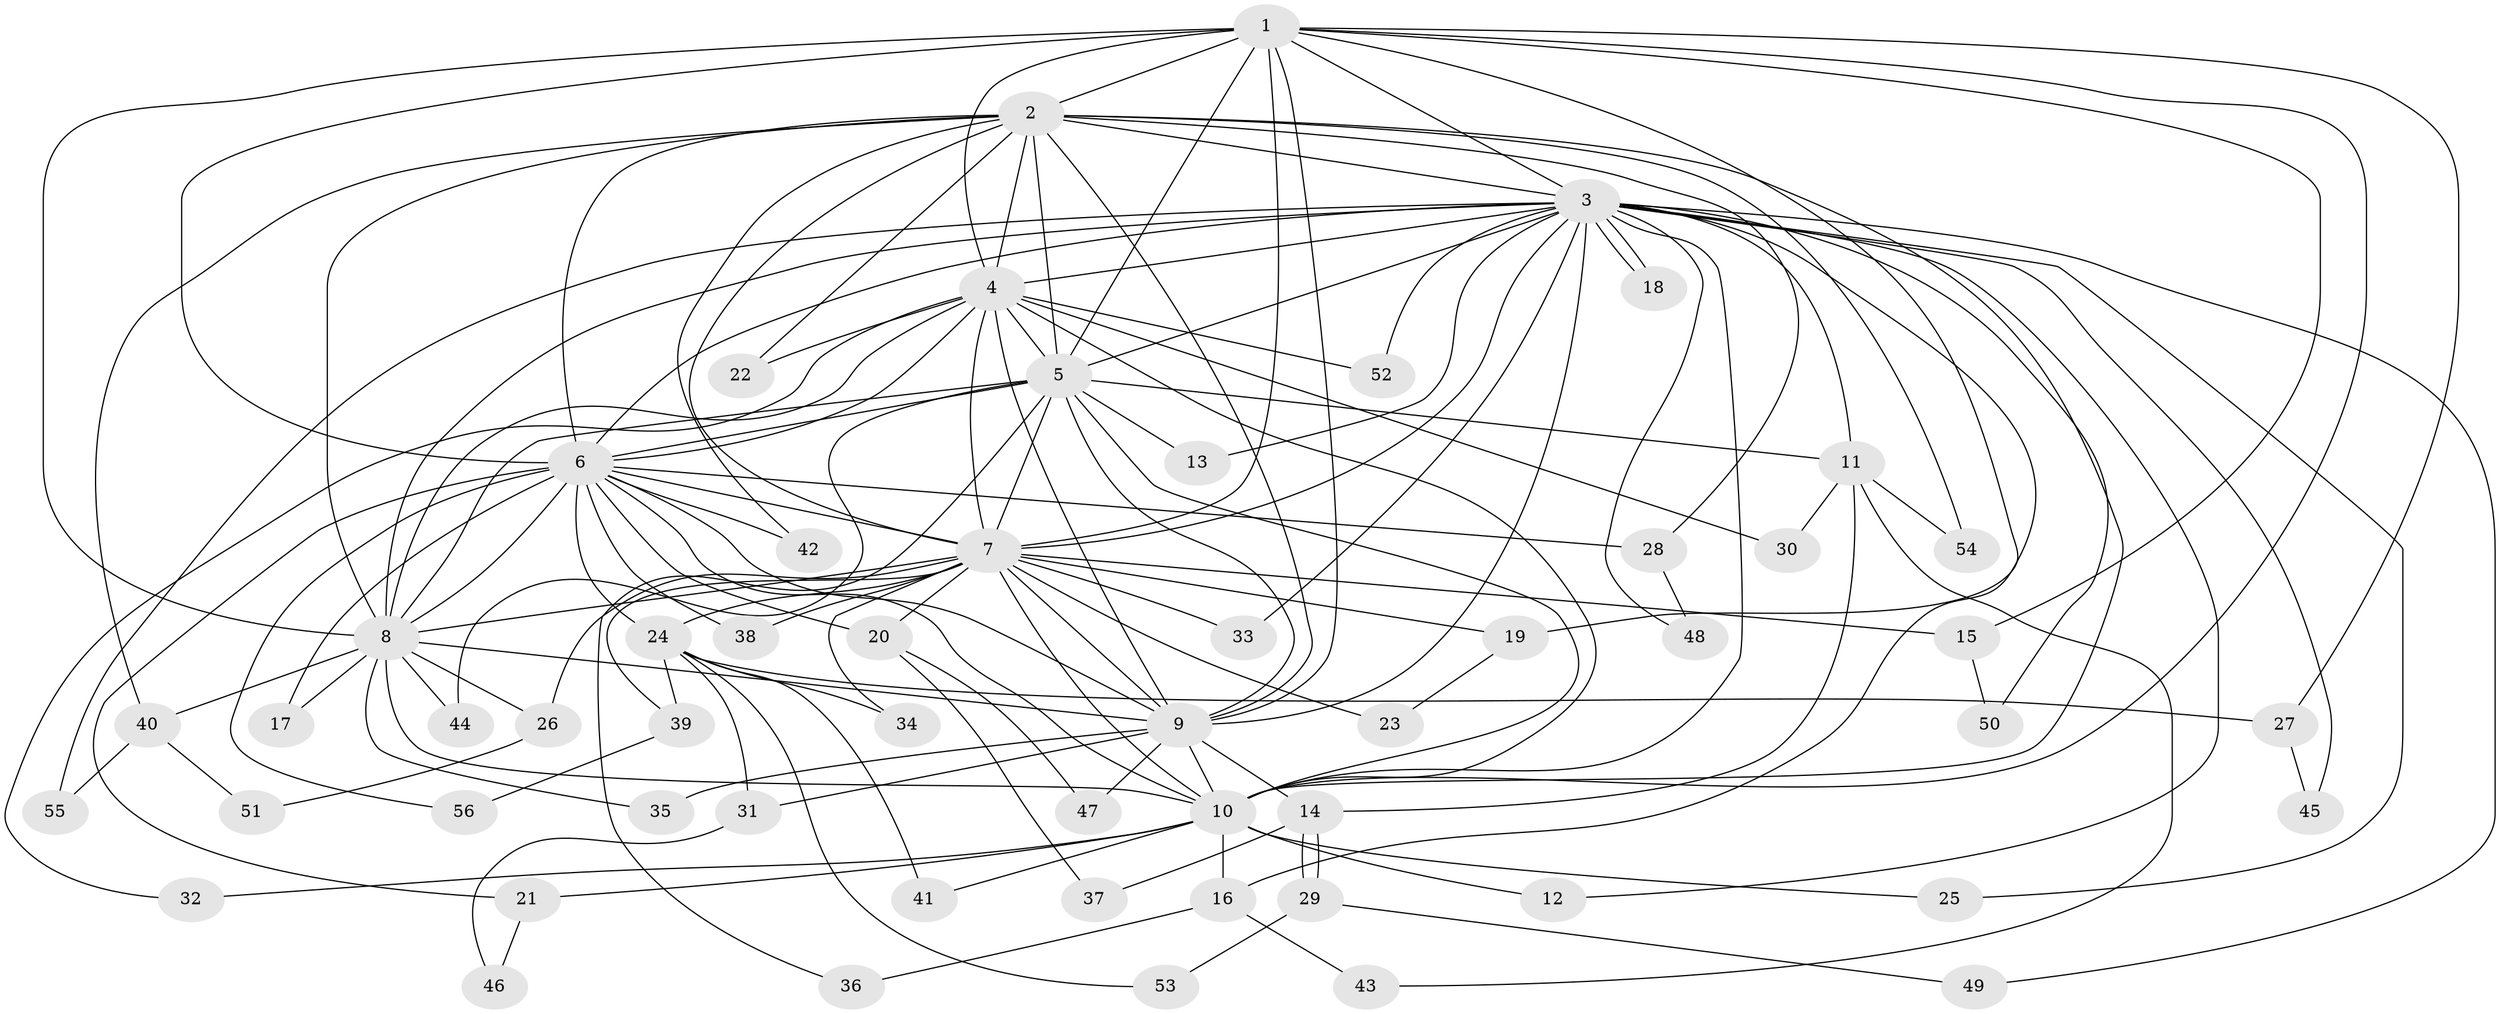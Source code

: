 // coarse degree distribution, {11: 0.029411764705882353, 13: 0.058823529411764705, 21: 0.029411764705882353, 12: 0.08823529411764706, 16: 0.029411764705882353, 15: 0.029411764705882353, 14: 0.029411764705882353, 6: 0.029411764705882353, 2: 0.35294117647058826, 5: 0.029411764705882353, 3: 0.14705882352941177, 4: 0.11764705882352941, 9: 0.029411764705882353}
// Generated by graph-tools (version 1.1) at 2025/41/03/06/25 10:41:33]
// undirected, 56 vertices, 137 edges
graph export_dot {
graph [start="1"]
  node [color=gray90,style=filled];
  1;
  2;
  3;
  4;
  5;
  6;
  7;
  8;
  9;
  10;
  11;
  12;
  13;
  14;
  15;
  16;
  17;
  18;
  19;
  20;
  21;
  22;
  23;
  24;
  25;
  26;
  27;
  28;
  29;
  30;
  31;
  32;
  33;
  34;
  35;
  36;
  37;
  38;
  39;
  40;
  41;
  42;
  43;
  44;
  45;
  46;
  47;
  48;
  49;
  50;
  51;
  52;
  53;
  54;
  55;
  56;
  1 -- 2;
  1 -- 3;
  1 -- 4;
  1 -- 5;
  1 -- 6;
  1 -- 7;
  1 -- 8;
  1 -- 9;
  1 -- 10;
  1 -- 15;
  1 -- 19;
  1 -- 27;
  2 -- 3;
  2 -- 4;
  2 -- 5;
  2 -- 6;
  2 -- 7;
  2 -- 8;
  2 -- 9;
  2 -- 10;
  2 -- 22;
  2 -- 28;
  2 -- 40;
  2 -- 42;
  2 -- 54;
  3 -- 4;
  3 -- 5;
  3 -- 6;
  3 -- 7;
  3 -- 8;
  3 -- 9;
  3 -- 10;
  3 -- 11;
  3 -- 12;
  3 -- 13;
  3 -- 16;
  3 -- 18;
  3 -- 18;
  3 -- 25;
  3 -- 33;
  3 -- 45;
  3 -- 48;
  3 -- 49;
  3 -- 50;
  3 -- 52;
  3 -- 55;
  4 -- 5;
  4 -- 6;
  4 -- 7;
  4 -- 8;
  4 -- 9;
  4 -- 10;
  4 -- 22;
  4 -- 30;
  4 -- 32;
  4 -- 52;
  5 -- 6;
  5 -- 7;
  5 -- 8;
  5 -- 9;
  5 -- 10;
  5 -- 11;
  5 -- 13;
  5 -- 36;
  5 -- 44;
  6 -- 7;
  6 -- 8;
  6 -- 9;
  6 -- 10;
  6 -- 17;
  6 -- 20;
  6 -- 21;
  6 -- 24;
  6 -- 28;
  6 -- 38;
  6 -- 42;
  6 -- 56;
  7 -- 8;
  7 -- 9;
  7 -- 10;
  7 -- 15;
  7 -- 19;
  7 -- 20;
  7 -- 23;
  7 -- 24;
  7 -- 26;
  7 -- 33;
  7 -- 34;
  7 -- 38;
  7 -- 39;
  8 -- 9;
  8 -- 10;
  8 -- 17;
  8 -- 26;
  8 -- 35;
  8 -- 40;
  8 -- 44;
  9 -- 10;
  9 -- 14;
  9 -- 31;
  9 -- 35;
  9 -- 47;
  10 -- 12;
  10 -- 16;
  10 -- 21;
  10 -- 25;
  10 -- 32;
  10 -- 41;
  11 -- 14;
  11 -- 30;
  11 -- 43;
  11 -- 54;
  14 -- 29;
  14 -- 29;
  14 -- 37;
  15 -- 50;
  16 -- 36;
  16 -- 43;
  19 -- 23;
  20 -- 37;
  20 -- 47;
  21 -- 46;
  24 -- 27;
  24 -- 31;
  24 -- 34;
  24 -- 39;
  24 -- 41;
  24 -- 53;
  26 -- 51;
  27 -- 45;
  28 -- 48;
  29 -- 49;
  29 -- 53;
  31 -- 46;
  39 -- 56;
  40 -- 51;
  40 -- 55;
}
